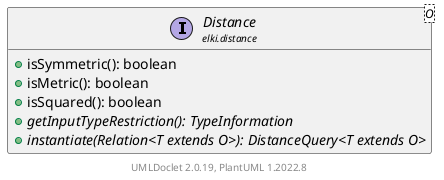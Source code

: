 @startuml
    remove .*\.(Instance|Par|Parameterizer|Factory)$
    set namespaceSeparator none
    hide empty fields
    hide empty methods

    interface "<size:14>Distance\n<size:10>elki.distance" as elki.distance.Distance<O> [[Distance.html]] {
        +isSymmetric(): boolean
        +isMetric(): boolean
        +isSquared(): boolean
        {abstract} +getInputTypeRestriction(): TypeInformation
        {abstract} +instantiate(Relation<T extends O>): DistanceQuery<T extends O>
    }

    center footer UMLDoclet 2.0.19, PlantUML 1.2022.8
@enduml
